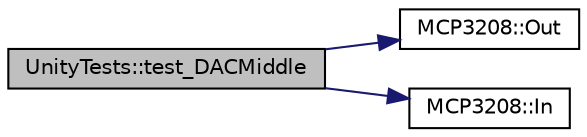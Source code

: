 digraph "UnityTests::test_DACMiddle"
{
  edge [fontname="Helvetica",fontsize="10",labelfontname="Helvetica",labelfontsize="10"];
  node [fontname="Helvetica",fontsize="10",shape=record];
  rankdir="LR";
  Node1 [label="UnityTests::test_DACMiddle",height=0.2,width=0.4,color="black", fillcolor="grey75", style="filled" fontcolor="black"];
  Node1 -> Node2 [color="midnightblue",fontsize="10",style="solid",fontname="Helvetica"];
  Node2 [label="MCP3208::Out",height=0.2,width=0.4,color="black", fillcolor="white", style="filled",URL="$classMCP3208.html#ad517b760e358fd67f860fe9352fb1f55",tooltip="Output analog values (if enabled during Start)"];
  Node1 -> Node3 [color="midnightblue",fontsize="10",style="solid",fontname="Helvetica"];
  Node3 [label="MCP3208::In",height=0.2,width=0.4,color="black", fillcolor="white", style="filled",URL="$classMCP3208.html#a37a6e561d33f834f6d14c7c99b1b72b8",tooltip="Read a channel input."];
}
